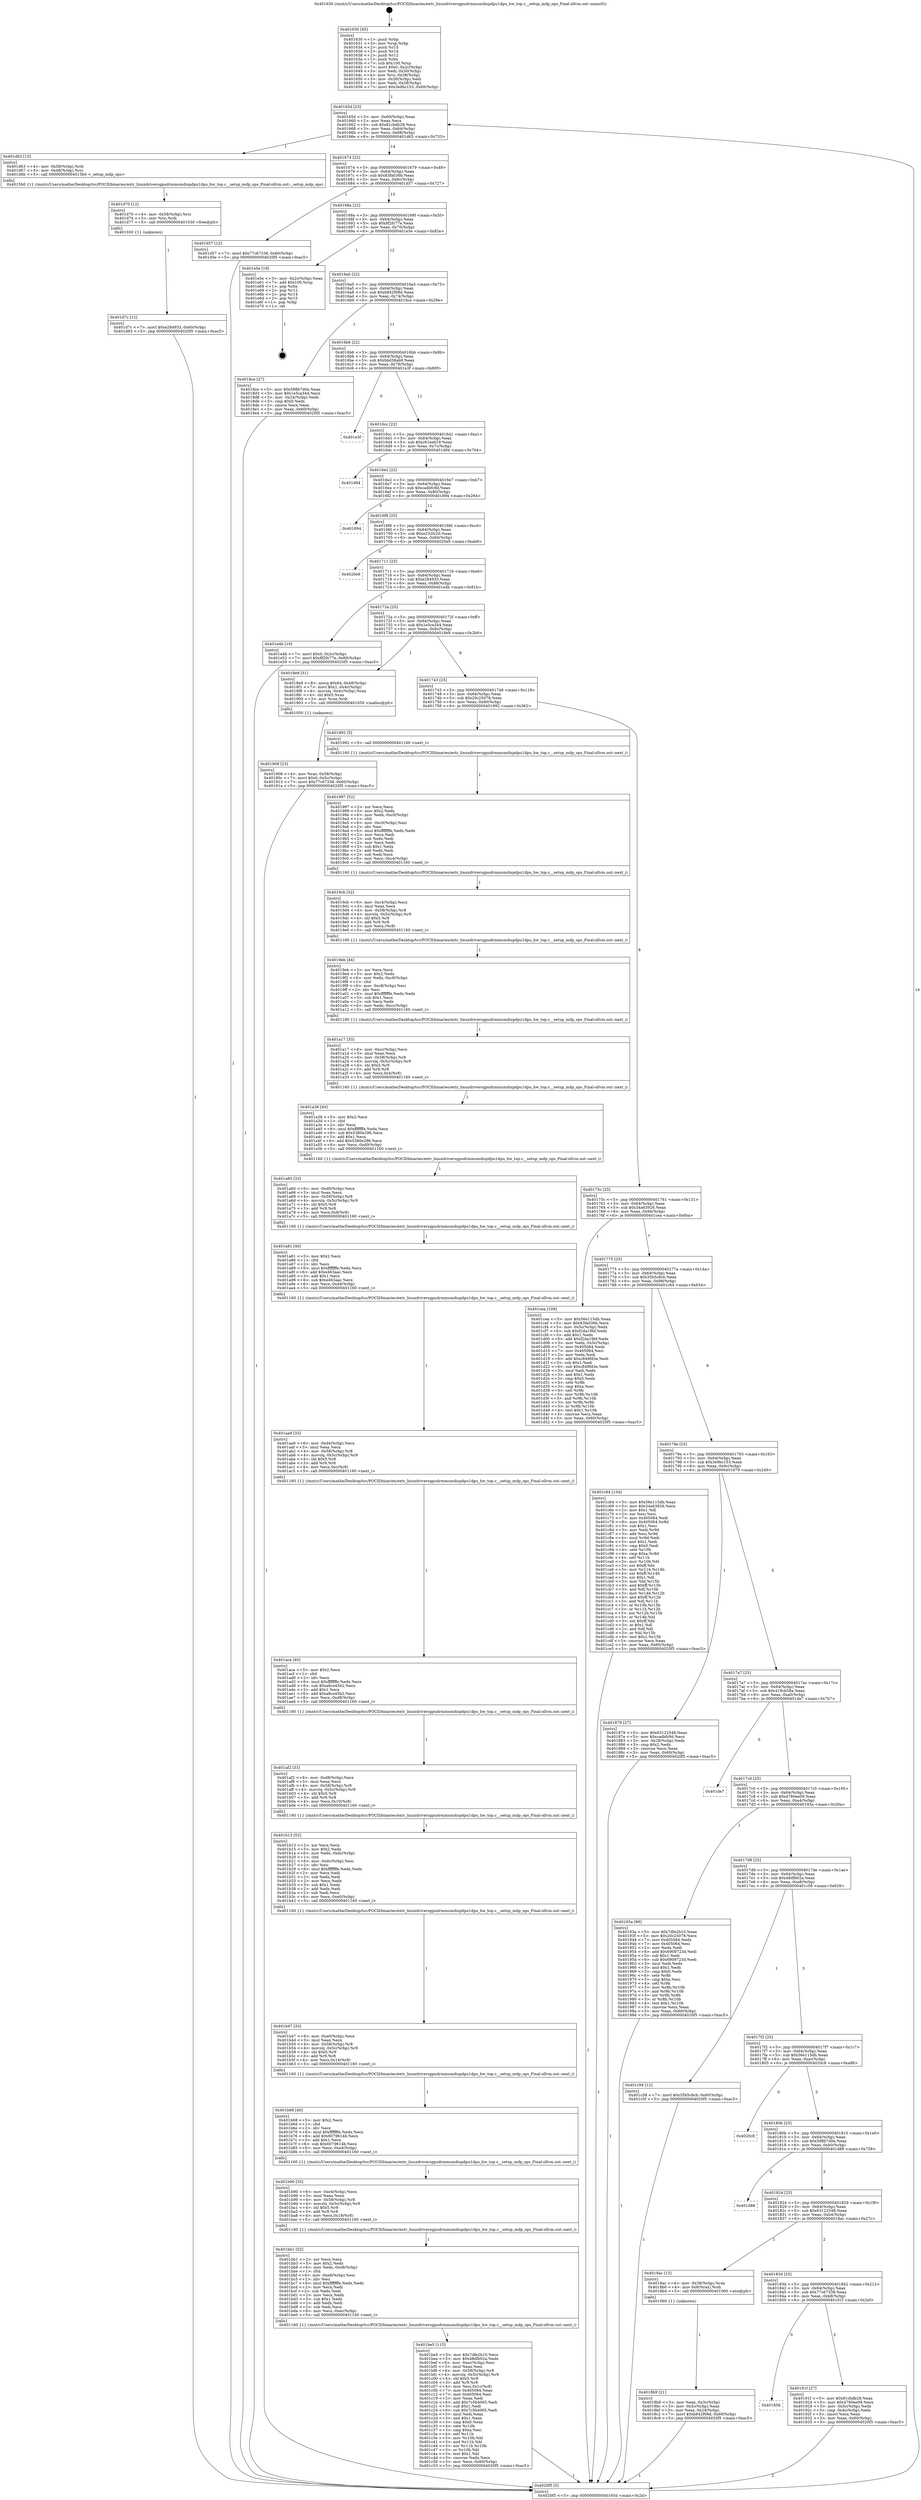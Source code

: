 digraph "0x401630" {
  label = "0x401630 (/mnt/c/Users/mathe/Desktop/tcc/POCII/binaries/extr_linuxdriversgpudrmmsmdispdpu1dpu_hw_top.c__setup_mdp_ops_Final-ollvm.out::main(0))"
  labelloc = "t"
  node[shape=record]

  Entry [label="",width=0.3,height=0.3,shape=circle,fillcolor=black,style=filled]
  "0x40165d" [label="{
     0x40165d [23]\l
     | [instrs]\l
     &nbsp;&nbsp;0x40165d \<+3\>: mov -0x60(%rbp),%eax\l
     &nbsp;&nbsp;0x401660 \<+2\>: mov %eax,%ecx\l
     &nbsp;&nbsp;0x401662 \<+6\>: sub $0x81cbdb28,%ecx\l
     &nbsp;&nbsp;0x401668 \<+3\>: mov %eax,-0x64(%rbp)\l
     &nbsp;&nbsp;0x40166b \<+3\>: mov %ecx,-0x68(%rbp)\l
     &nbsp;&nbsp;0x40166e \<+6\>: je 0000000000401d63 \<main+0x733\>\l
  }"]
  "0x401d63" [label="{
     0x401d63 [13]\l
     | [instrs]\l
     &nbsp;&nbsp;0x401d63 \<+4\>: mov -0x58(%rbp),%rdi\l
     &nbsp;&nbsp;0x401d67 \<+4\>: mov -0x48(%rbp),%rsi\l
     &nbsp;&nbsp;0x401d6b \<+5\>: call 00000000004015b0 \<_setup_mdp_ops\>\l
     | [calls]\l
     &nbsp;&nbsp;0x4015b0 \{1\} (/mnt/c/Users/mathe/Desktop/tcc/POCII/binaries/extr_linuxdriversgpudrmmsmdispdpu1dpu_hw_top.c__setup_mdp_ops_Final-ollvm.out::_setup_mdp_ops)\l
  }"]
  "0x401674" [label="{
     0x401674 [22]\l
     | [instrs]\l
     &nbsp;&nbsp;0x401674 \<+5\>: jmp 0000000000401679 \<main+0x49\>\l
     &nbsp;&nbsp;0x401679 \<+3\>: mov -0x64(%rbp),%eax\l
     &nbsp;&nbsp;0x40167c \<+5\>: sub $0x83fa036b,%eax\l
     &nbsp;&nbsp;0x401681 \<+3\>: mov %eax,-0x6c(%rbp)\l
     &nbsp;&nbsp;0x401684 \<+6\>: je 0000000000401d57 \<main+0x727\>\l
  }"]
  Exit [label="",width=0.3,height=0.3,shape=circle,fillcolor=black,style=filled,peripheries=2]
  "0x401d57" [label="{
     0x401d57 [12]\l
     | [instrs]\l
     &nbsp;&nbsp;0x401d57 \<+7\>: movl $0x77c67338,-0x60(%rbp)\l
     &nbsp;&nbsp;0x401d5e \<+5\>: jmp 00000000004020f5 \<main+0xac5\>\l
  }"]
  "0x40168a" [label="{
     0x40168a [22]\l
     | [instrs]\l
     &nbsp;&nbsp;0x40168a \<+5\>: jmp 000000000040168f \<main+0x5f\>\l
     &nbsp;&nbsp;0x40168f \<+3\>: mov -0x64(%rbp),%eax\l
     &nbsp;&nbsp;0x401692 \<+5\>: sub $0x8f2fc77e,%eax\l
     &nbsp;&nbsp;0x401697 \<+3\>: mov %eax,-0x70(%rbp)\l
     &nbsp;&nbsp;0x40169a \<+6\>: je 0000000000401e5e \<main+0x82e\>\l
  }"]
  "0x401d7c" [label="{
     0x401d7c [12]\l
     | [instrs]\l
     &nbsp;&nbsp;0x401d7c \<+7\>: movl $0xe284933,-0x60(%rbp)\l
     &nbsp;&nbsp;0x401d83 \<+5\>: jmp 00000000004020f5 \<main+0xac5\>\l
  }"]
  "0x401e5e" [label="{
     0x401e5e [19]\l
     | [instrs]\l
     &nbsp;&nbsp;0x401e5e \<+3\>: mov -0x2c(%rbp),%eax\l
     &nbsp;&nbsp;0x401e61 \<+7\>: add $0x100,%rsp\l
     &nbsp;&nbsp;0x401e68 \<+1\>: pop %rbx\l
     &nbsp;&nbsp;0x401e69 \<+2\>: pop %r12\l
     &nbsp;&nbsp;0x401e6b \<+2\>: pop %r14\l
     &nbsp;&nbsp;0x401e6d \<+2\>: pop %r15\l
     &nbsp;&nbsp;0x401e6f \<+1\>: pop %rbp\l
     &nbsp;&nbsp;0x401e70 \<+1\>: ret\l
  }"]
  "0x4016a0" [label="{
     0x4016a0 [22]\l
     | [instrs]\l
     &nbsp;&nbsp;0x4016a0 \<+5\>: jmp 00000000004016a5 \<main+0x75\>\l
     &nbsp;&nbsp;0x4016a5 \<+3\>: mov -0x64(%rbp),%eax\l
     &nbsp;&nbsp;0x4016a8 \<+5\>: sub $0xb842f08d,%eax\l
     &nbsp;&nbsp;0x4016ad \<+3\>: mov %eax,-0x74(%rbp)\l
     &nbsp;&nbsp;0x4016b0 \<+6\>: je 00000000004018ce \<main+0x29e\>\l
  }"]
  "0x401d70" [label="{
     0x401d70 [12]\l
     | [instrs]\l
     &nbsp;&nbsp;0x401d70 \<+4\>: mov -0x58(%rbp),%rsi\l
     &nbsp;&nbsp;0x401d74 \<+3\>: mov %rsi,%rdi\l
     &nbsp;&nbsp;0x401d77 \<+5\>: call 0000000000401030 \<free@plt\>\l
     | [calls]\l
     &nbsp;&nbsp;0x401030 \{1\} (unknown)\l
  }"]
  "0x4018ce" [label="{
     0x4018ce [27]\l
     | [instrs]\l
     &nbsp;&nbsp;0x4018ce \<+5\>: mov $0x588b7d0e,%eax\l
     &nbsp;&nbsp;0x4018d3 \<+5\>: mov $0x1e5ca344,%ecx\l
     &nbsp;&nbsp;0x4018d8 \<+3\>: mov -0x24(%rbp),%edx\l
     &nbsp;&nbsp;0x4018db \<+3\>: cmp $0x0,%edx\l
     &nbsp;&nbsp;0x4018de \<+3\>: cmove %ecx,%eax\l
     &nbsp;&nbsp;0x4018e1 \<+3\>: mov %eax,-0x60(%rbp)\l
     &nbsp;&nbsp;0x4018e4 \<+5\>: jmp 00000000004020f5 \<main+0xac5\>\l
  }"]
  "0x4016b6" [label="{
     0x4016b6 [22]\l
     | [instrs]\l
     &nbsp;&nbsp;0x4016b6 \<+5\>: jmp 00000000004016bb \<main+0x8b\>\l
     &nbsp;&nbsp;0x4016bb \<+3\>: mov -0x64(%rbp),%eax\l
     &nbsp;&nbsp;0x4016be \<+5\>: sub $0xbbd38ab9,%eax\l
     &nbsp;&nbsp;0x4016c3 \<+3\>: mov %eax,-0x78(%rbp)\l
     &nbsp;&nbsp;0x4016c6 \<+6\>: je 0000000000401e3f \<main+0x80f\>\l
  }"]
  "0x401be5" [label="{
     0x401be5 [115]\l
     | [instrs]\l
     &nbsp;&nbsp;0x401be5 \<+5\>: mov $0x7dfe2b10,%ecx\l
     &nbsp;&nbsp;0x401bea \<+5\>: mov $0x48dfb02a,%edx\l
     &nbsp;&nbsp;0x401bef \<+6\>: mov -0xec(%rbp),%esi\l
     &nbsp;&nbsp;0x401bf5 \<+3\>: imul %eax,%esi\l
     &nbsp;&nbsp;0x401bf8 \<+4\>: mov -0x58(%rbp),%r8\l
     &nbsp;&nbsp;0x401bfc \<+4\>: movslq -0x5c(%rbp),%r9\l
     &nbsp;&nbsp;0x401c00 \<+4\>: shl $0x5,%r9\l
     &nbsp;&nbsp;0x401c04 \<+3\>: add %r9,%r8\l
     &nbsp;&nbsp;0x401c07 \<+4\>: mov %esi,0x1c(%r8)\l
     &nbsp;&nbsp;0x401c0b \<+7\>: mov 0x405084,%eax\l
     &nbsp;&nbsp;0x401c12 \<+7\>: mov 0x405064,%esi\l
     &nbsp;&nbsp;0x401c19 \<+2\>: mov %eax,%edi\l
     &nbsp;&nbsp;0x401c1b \<+6\>: add $0x7c5b4065,%edi\l
     &nbsp;&nbsp;0x401c21 \<+3\>: sub $0x1,%edi\l
     &nbsp;&nbsp;0x401c24 \<+6\>: sub $0x7c5b4065,%edi\l
     &nbsp;&nbsp;0x401c2a \<+3\>: imul %edi,%eax\l
     &nbsp;&nbsp;0x401c2d \<+3\>: and $0x1,%eax\l
     &nbsp;&nbsp;0x401c30 \<+3\>: cmp $0x0,%eax\l
     &nbsp;&nbsp;0x401c33 \<+4\>: sete %r10b\l
     &nbsp;&nbsp;0x401c37 \<+3\>: cmp $0xa,%esi\l
     &nbsp;&nbsp;0x401c3a \<+4\>: setl %r11b\l
     &nbsp;&nbsp;0x401c3e \<+3\>: mov %r10b,%bl\l
     &nbsp;&nbsp;0x401c41 \<+3\>: and %r11b,%bl\l
     &nbsp;&nbsp;0x401c44 \<+3\>: xor %r11b,%r10b\l
     &nbsp;&nbsp;0x401c47 \<+3\>: or %r10b,%bl\l
     &nbsp;&nbsp;0x401c4a \<+3\>: test $0x1,%bl\l
     &nbsp;&nbsp;0x401c4d \<+3\>: cmovne %edx,%ecx\l
     &nbsp;&nbsp;0x401c50 \<+3\>: mov %ecx,-0x60(%rbp)\l
     &nbsp;&nbsp;0x401c53 \<+5\>: jmp 00000000004020f5 \<main+0xac5\>\l
  }"]
  "0x401e3f" [label="{
     0x401e3f\l
  }", style=dashed]
  "0x4016cc" [label="{
     0x4016cc [22]\l
     | [instrs]\l
     &nbsp;&nbsp;0x4016cc \<+5\>: jmp 00000000004016d1 \<main+0xa1\>\l
     &nbsp;&nbsp;0x4016d1 \<+3\>: mov -0x64(%rbp),%eax\l
     &nbsp;&nbsp;0x4016d4 \<+5\>: sub $0xc61eeb19,%eax\l
     &nbsp;&nbsp;0x4016d9 \<+3\>: mov %eax,-0x7c(%rbp)\l
     &nbsp;&nbsp;0x4016dc \<+6\>: je 0000000000401d94 \<main+0x764\>\l
  }"]
  "0x401bb1" [label="{
     0x401bb1 [52]\l
     | [instrs]\l
     &nbsp;&nbsp;0x401bb1 \<+2\>: xor %ecx,%ecx\l
     &nbsp;&nbsp;0x401bb3 \<+5\>: mov $0x2,%edx\l
     &nbsp;&nbsp;0x401bb8 \<+6\>: mov %edx,-0xe8(%rbp)\l
     &nbsp;&nbsp;0x401bbe \<+1\>: cltd\l
     &nbsp;&nbsp;0x401bbf \<+6\>: mov -0xe8(%rbp),%esi\l
     &nbsp;&nbsp;0x401bc5 \<+2\>: idiv %esi\l
     &nbsp;&nbsp;0x401bc7 \<+6\>: imul $0xfffffffe,%edx,%edx\l
     &nbsp;&nbsp;0x401bcd \<+2\>: mov %ecx,%edi\l
     &nbsp;&nbsp;0x401bcf \<+2\>: sub %edx,%edi\l
     &nbsp;&nbsp;0x401bd1 \<+2\>: mov %ecx,%edx\l
     &nbsp;&nbsp;0x401bd3 \<+3\>: sub $0x1,%edx\l
     &nbsp;&nbsp;0x401bd6 \<+2\>: add %edx,%edi\l
     &nbsp;&nbsp;0x401bd8 \<+2\>: sub %edi,%ecx\l
     &nbsp;&nbsp;0x401bda \<+6\>: mov %ecx,-0xec(%rbp)\l
     &nbsp;&nbsp;0x401be0 \<+5\>: call 0000000000401160 \<next_i\>\l
     | [calls]\l
     &nbsp;&nbsp;0x401160 \{1\} (/mnt/c/Users/mathe/Desktop/tcc/POCII/binaries/extr_linuxdriversgpudrmmsmdispdpu1dpu_hw_top.c__setup_mdp_ops_Final-ollvm.out::next_i)\l
  }"]
  "0x401d94" [label="{
     0x401d94\l
  }", style=dashed]
  "0x4016e2" [label="{
     0x4016e2 [22]\l
     | [instrs]\l
     &nbsp;&nbsp;0x4016e2 \<+5\>: jmp 00000000004016e7 \<main+0xb7\>\l
     &nbsp;&nbsp;0x4016e7 \<+3\>: mov -0x64(%rbp),%eax\l
     &nbsp;&nbsp;0x4016ea \<+5\>: sub $0xcadbfc9d,%eax\l
     &nbsp;&nbsp;0x4016ef \<+3\>: mov %eax,-0x80(%rbp)\l
     &nbsp;&nbsp;0x4016f2 \<+6\>: je 0000000000401894 \<main+0x264\>\l
  }"]
  "0x401b90" [label="{
     0x401b90 [33]\l
     | [instrs]\l
     &nbsp;&nbsp;0x401b90 \<+6\>: mov -0xe4(%rbp),%ecx\l
     &nbsp;&nbsp;0x401b96 \<+3\>: imul %eax,%ecx\l
     &nbsp;&nbsp;0x401b99 \<+4\>: mov -0x58(%rbp),%r8\l
     &nbsp;&nbsp;0x401b9d \<+4\>: movslq -0x5c(%rbp),%r9\l
     &nbsp;&nbsp;0x401ba1 \<+4\>: shl $0x5,%r9\l
     &nbsp;&nbsp;0x401ba5 \<+3\>: add %r9,%r8\l
     &nbsp;&nbsp;0x401ba8 \<+4\>: mov %ecx,0x18(%r8)\l
     &nbsp;&nbsp;0x401bac \<+5\>: call 0000000000401160 \<next_i\>\l
     | [calls]\l
     &nbsp;&nbsp;0x401160 \{1\} (/mnt/c/Users/mathe/Desktop/tcc/POCII/binaries/extr_linuxdriversgpudrmmsmdispdpu1dpu_hw_top.c__setup_mdp_ops_Final-ollvm.out::next_i)\l
  }"]
  "0x401894" [label="{
     0x401894\l
  }", style=dashed]
  "0x4016f8" [label="{
     0x4016f8 [25]\l
     | [instrs]\l
     &nbsp;&nbsp;0x4016f8 \<+5\>: jmp 00000000004016fd \<main+0xcd\>\l
     &nbsp;&nbsp;0x4016fd \<+3\>: mov -0x64(%rbp),%eax\l
     &nbsp;&nbsp;0x401700 \<+5\>: sub $0xe232fc20,%eax\l
     &nbsp;&nbsp;0x401705 \<+6\>: mov %eax,-0x84(%rbp)\l
     &nbsp;&nbsp;0x40170b \<+6\>: je 00000000004020e9 \<main+0xab9\>\l
  }"]
  "0x401b68" [label="{
     0x401b68 [40]\l
     | [instrs]\l
     &nbsp;&nbsp;0x401b68 \<+5\>: mov $0x2,%ecx\l
     &nbsp;&nbsp;0x401b6d \<+1\>: cltd\l
     &nbsp;&nbsp;0x401b6e \<+2\>: idiv %ecx\l
     &nbsp;&nbsp;0x401b70 \<+6\>: imul $0xfffffffe,%edx,%ecx\l
     &nbsp;&nbsp;0x401b76 \<+6\>: add $0x6079614b,%ecx\l
     &nbsp;&nbsp;0x401b7c \<+3\>: add $0x1,%ecx\l
     &nbsp;&nbsp;0x401b7f \<+6\>: sub $0x6079614b,%ecx\l
     &nbsp;&nbsp;0x401b85 \<+6\>: mov %ecx,-0xe4(%rbp)\l
     &nbsp;&nbsp;0x401b8b \<+5\>: call 0000000000401160 \<next_i\>\l
     | [calls]\l
     &nbsp;&nbsp;0x401160 \{1\} (/mnt/c/Users/mathe/Desktop/tcc/POCII/binaries/extr_linuxdriversgpudrmmsmdispdpu1dpu_hw_top.c__setup_mdp_ops_Final-ollvm.out::next_i)\l
  }"]
  "0x4020e9" [label="{
     0x4020e9\l
  }", style=dashed]
  "0x401711" [label="{
     0x401711 [25]\l
     | [instrs]\l
     &nbsp;&nbsp;0x401711 \<+5\>: jmp 0000000000401716 \<main+0xe6\>\l
     &nbsp;&nbsp;0x401716 \<+3\>: mov -0x64(%rbp),%eax\l
     &nbsp;&nbsp;0x401719 \<+5\>: sub $0xe284933,%eax\l
     &nbsp;&nbsp;0x40171e \<+6\>: mov %eax,-0x88(%rbp)\l
     &nbsp;&nbsp;0x401724 \<+6\>: je 0000000000401e4b \<main+0x81b\>\l
  }"]
  "0x401b47" [label="{
     0x401b47 [33]\l
     | [instrs]\l
     &nbsp;&nbsp;0x401b47 \<+6\>: mov -0xe0(%rbp),%ecx\l
     &nbsp;&nbsp;0x401b4d \<+3\>: imul %eax,%ecx\l
     &nbsp;&nbsp;0x401b50 \<+4\>: mov -0x58(%rbp),%r8\l
     &nbsp;&nbsp;0x401b54 \<+4\>: movslq -0x5c(%rbp),%r9\l
     &nbsp;&nbsp;0x401b58 \<+4\>: shl $0x5,%r9\l
     &nbsp;&nbsp;0x401b5c \<+3\>: add %r9,%r8\l
     &nbsp;&nbsp;0x401b5f \<+4\>: mov %ecx,0x14(%r8)\l
     &nbsp;&nbsp;0x401b63 \<+5\>: call 0000000000401160 \<next_i\>\l
     | [calls]\l
     &nbsp;&nbsp;0x401160 \{1\} (/mnt/c/Users/mathe/Desktop/tcc/POCII/binaries/extr_linuxdriversgpudrmmsmdispdpu1dpu_hw_top.c__setup_mdp_ops_Final-ollvm.out::next_i)\l
  }"]
  "0x401e4b" [label="{
     0x401e4b [19]\l
     | [instrs]\l
     &nbsp;&nbsp;0x401e4b \<+7\>: movl $0x0,-0x2c(%rbp)\l
     &nbsp;&nbsp;0x401e52 \<+7\>: movl $0x8f2fc77e,-0x60(%rbp)\l
     &nbsp;&nbsp;0x401e59 \<+5\>: jmp 00000000004020f5 \<main+0xac5\>\l
  }"]
  "0x40172a" [label="{
     0x40172a [25]\l
     | [instrs]\l
     &nbsp;&nbsp;0x40172a \<+5\>: jmp 000000000040172f \<main+0xff\>\l
     &nbsp;&nbsp;0x40172f \<+3\>: mov -0x64(%rbp),%eax\l
     &nbsp;&nbsp;0x401732 \<+5\>: sub $0x1e5ca344,%eax\l
     &nbsp;&nbsp;0x401737 \<+6\>: mov %eax,-0x8c(%rbp)\l
     &nbsp;&nbsp;0x40173d \<+6\>: je 00000000004018e9 \<main+0x2b9\>\l
  }"]
  "0x401b13" [label="{
     0x401b13 [52]\l
     | [instrs]\l
     &nbsp;&nbsp;0x401b13 \<+2\>: xor %ecx,%ecx\l
     &nbsp;&nbsp;0x401b15 \<+5\>: mov $0x2,%edx\l
     &nbsp;&nbsp;0x401b1a \<+6\>: mov %edx,-0xdc(%rbp)\l
     &nbsp;&nbsp;0x401b20 \<+1\>: cltd\l
     &nbsp;&nbsp;0x401b21 \<+6\>: mov -0xdc(%rbp),%esi\l
     &nbsp;&nbsp;0x401b27 \<+2\>: idiv %esi\l
     &nbsp;&nbsp;0x401b29 \<+6\>: imul $0xfffffffe,%edx,%edx\l
     &nbsp;&nbsp;0x401b2f \<+2\>: mov %ecx,%edi\l
     &nbsp;&nbsp;0x401b31 \<+2\>: sub %edx,%edi\l
     &nbsp;&nbsp;0x401b33 \<+2\>: mov %ecx,%edx\l
     &nbsp;&nbsp;0x401b35 \<+3\>: sub $0x1,%edx\l
     &nbsp;&nbsp;0x401b38 \<+2\>: add %edx,%edi\l
     &nbsp;&nbsp;0x401b3a \<+2\>: sub %edi,%ecx\l
     &nbsp;&nbsp;0x401b3c \<+6\>: mov %ecx,-0xe0(%rbp)\l
     &nbsp;&nbsp;0x401b42 \<+5\>: call 0000000000401160 \<next_i\>\l
     | [calls]\l
     &nbsp;&nbsp;0x401160 \{1\} (/mnt/c/Users/mathe/Desktop/tcc/POCII/binaries/extr_linuxdriversgpudrmmsmdispdpu1dpu_hw_top.c__setup_mdp_ops_Final-ollvm.out::next_i)\l
  }"]
  "0x4018e9" [label="{
     0x4018e9 [31]\l
     | [instrs]\l
     &nbsp;&nbsp;0x4018e9 \<+8\>: movq $0x64,-0x48(%rbp)\l
     &nbsp;&nbsp;0x4018f1 \<+7\>: movl $0x1,-0x4c(%rbp)\l
     &nbsp;&nbsp;0x4018f8 \<+4\>: movslq -0x4c(%rbp),%rax\l
     &nbsp;&nbsp;0x4018fc \<+4\>: shl $0x5,%rax\l
     &nbsp;&nbsp;0x401900 \<+3\>: mov %rax,%rdi\l
     &nbsp;&nbsp;0x401903 \<+5\>: call 0000000000401050 \<malloc@plt\>\l
     | [calls]\l
     &nbsp;&nbsp;0x401050 \{1\} (unknown)\l
  }"]
  "0x401743" [label="{
     0x401743 [25]\l
     | [instrs]\l
     &nbsp;&nbsp;0x401743 \<+5\>: jmp 0000000000401748 \<main+0x118\>\l
     &nbsp;&nbsp;0x401748 \<+3\>: mov -0x64(%rbp),%eax\l
     &nbsp;&nbsp;0x40174b \<+5\>: sub $0x20c25078,%eax\l
     &nbsp;&nbsp;0x401750 \<+6\>: mov %eax,-0x90(%rbp)\l
     &nbsp;&nbsp;0x401756 \<+6\>: je 0000000000401992 \<main+0x362\>\l
  }"]
  "0x401af2" [label="{
     0x401af2 [33]\l
     | [instrs]\l
     &nbsp;&nbsp;0x401af2 \<+6\>: mov -0xd8(%rbp),%ecx\l
     &nbsp;&nbsp;0x401af8 \<+3\>: imul %eax,%ecx\l
     &nbsp;&nbsp;0x401afb \<+4\>: mov -0x58(%rbp),%r8\l
     &nbsp;&nbsp;0x401aff \<+4\>: movslq -0x5c(%rbp),%r9\l
     &nbsp;&nbsp;0x401b03 \<+4\>: shl $0x5,%r9\l
     &nbsp;&nbsp;0x401b07 \<+3\>: add %r9,%r8\l
     &nbsp;&nbsp;0x401b0a \<+4\>: mov %ecx,0x10(%r8)\l
     &nbsp;&nbsp;0x401b0e \<+5\>: call 0000000000401160 \<next_i\>\l
     | [calls]\l
     &nbsp;&nbsp;0x401160 \{1\} (/mnt/c/Users/mathe/Desktop/tcc/POCII/binaries/extr_linuxdriversgpudrmmsmdispdpu1dpu_hw_top.c__setup_mdp_ops_Final-ollvm.out::next_i)\l
  }"]
  "0x401992" [label="{
     0x401992 [5]\l
     | [instrs]\l
     &nbsp;&nbsp;0x401992 \<+5\>: call 0000000000401160 \<next_i\>\l
     | [calls]\l
     &nbsp;&nbsp;0x401160 \{1\} (/mnt/c/Users/mathe/Desktop/tcc/POCII/binaries/extr_linuxdriversgpudrmmsmdispdpu1dpu_hw_top.c__setup_mdp_ops_Final-ollvm.out::next_i)\l
  }"]
  "0x40175c" [label="{
     0x40175c [25]\l
     | [instrs]\l
     &nbsp;&nbsp;0x40175c \<+5\>: jmp 0000000000401761 \<main+0x131\>\l
     &nbsp;&nbsp;0x401761 \<+3\>: mov -0x64(%rbp),%eax\l
     &nbsp;&nbsp;0x401764 \<+5\>: sub $0x34a63926,%eax\l
     &nbsp;&nbsp;0x401769 \<+6\>: mov %eax,-0x94(%rbp)\l
     &nbsp;&nbsp;0x40176f \<+6\>: je 0000000000401cea \<main+0x6ba\>\l
  }"]
  "0x401aca" [label="{
     0x401aca [40]\l
     | [instrs]\l
     &nbsp;&nbsp;0x401aca \<+5\>: mov $0x2,%ecx\l
     &nbsp;&nbsp;0x401acf \<+1\>: cltd\l
     &nbsp;&nbsp;0x401ad0 \<+2\>: idiv %ecx\l
     &nbsp;&nbsp;0x401ad2 \<+6\>: imul $0xfffffffe,%edx,%ecx\l
     &nbsp;&nbsp;0x401ad8 \<+6\>: sub $0xa8ce45b2,%ecx\l
     &nbsp;&nbsp;0x401ade \<+3\>: add $0x1,%ecx\l
     &nbsp;&nbsp;0x401ae1 \<+6\>: add $0xa8ce45b2,%ecx\l
     &nbsp;&nbsp;0x401ae7 \<+6\>: mov %ecx,-0xd8(%rbp)\l
     &nbsp;&nbsp;0x401aed \<+5\>: call 0000000000401160 \<next_i\>\l
     | [calls]\l
     &nbsp;&nbsp;0x401160 \{1\} (/mnt/c/Users/mathe/Desktop/tcc/POCII/binaries/extr_linuxdriversgpudrmmsmdispdpu1dpu_hw_top.c__setup_mdp_ops_Final-ollvm.out::next_i)\l
  }"]
  "0x401cea" [label="{
     0x401cea [109]\l
     | [instrs]\l
     &nbsp;&nbsp;0x401cea \<+5\>: mov $0x56e115db,%eax\l
     &nbsp;&nbsp;0x401cef \<+5\>: mov $0x83fa036b,%ecx\l
     &nbsp;&nbsp;0x401cf4 \<+3\>: mov -0x5c(%rbp),%edx\l
     &nbsp;&nbsp;0x401cf7 \<+6\>: sub $0xf2da19bf,%edx\l
     &nbsp;&nbsp;0x401cfd \<+3\>: add $0x1,%edx\l
     &nbsp;&nbsp;0x401d00 \<+6\>: add $0xf2da19bf,%edx\l
     &nbsp;&nbsp;0x401d06 \<+3\>: mov %edx,-0x5c(%rbp)\l
     &nbsp;&nbsp;0x401d09 \<+7\>: mov 0x405084,%edx\l
     &nbsp;&nbsp;0x401d10 \<+7\>: mov 0x405064,%esi\l
     &nbsp;&nbsp;0x401d17 \<+2\>: mov %edx,%edi\l
     &nbsp;&nbsp;0x401d19 \<+6\>: add $0xc849fd3e,%edi\l
     &nbsp;&nbsp;0x401d1f \<+3\>: sub $0x1,%edi\l
     &nbsp;&nbsp;0x401d22 \<+6\>: sub $0xc849fd3e,%edi\l
     &nbsp;&nbsp;0x401d28 \<+3\>: imul %edi,%edx\l
     &nbsp;&nbsp;0x401d2b \<+3\>: and $0x1,%edx\l
     &nbsp;&nbsp;0x401d2e \<+3\>: cmp $0x0,%edx\l
     &nbsp;&nbsp;0x401d31 \<+4\>: sete %r8b\l
     &nbsp;&nbsp;0x401d35 \<+3\>: cmp $0xa,%esi\l
     &nbsp;&nbsp;0x401d38 \<+4\>: setl %r9b\l
     &nbsp;&nbsp;0x401d3c \<+3\>: mov %r8b,%r10b\l
     &nbsp;&nbsp;0x401d3f \<+3\>: and %r9b,%r10b\l
     &nbsp;&nbsp;0x401d42 \<+3\>: xor %r9b,%r8b\l
     &nbsp;&nbsp;0x401d45 \<+3\>: or %r8b,%r10b\l
     &nbsp;&nbsp;0x401d48 \<+4\>: test $0x1,%r10b\l
     &nbsp;&nbsp;0x401d4c \<+3\>: cmovne %ecx,%eax\l
     &nbsp;&nbsp;0x401d4f \<+3\>: mov %eax,-0x60(%rbp)\l
     &nbsp;&nbsp;0x401d52 \<+5\>: jmp 00000000004020f5 \<main+0xac5\>\l
  }"]
  "0x401775" [label="{
     0x401775 [25]\l
     | [instrs]\l
     &nbsp;&nbsp;0x401775 \<+5\>: jmp 000000000040177a \<main+0x14a\>\l
     &nbsp;&nbsp;0x40177a \<+3\>: mov -0x64(%rbp),%eax\l
     &nbsp;&nbsp;0x40177d \<+5\>: sub $0x35b5c8cb,%eax\l
     &nbsp;&nbsp;0x401782 \<+6\>: mov %eax,-0x98(%rbp)\l
     &nbsp;&nbsp;0x401788 \<+6\>: je 0000000000401c64 \<main+0x634\>\l
  }"]
  "0x401aa9" [label="{
     0x401aa9 [33]\l
     | [instrs]\l
     &nbsp;&nbsp;0x401aa9 \<+6\>: mov -0xd4(%rbp),%ecx\l
     &nbsp;&nbsp;0x401aaf \<+3\>: imul %eax,%ecx\l
     &nbsp;&nbsp;0x401ab2 \<+4\>: mov -0x58(%rbp),%r8\l
     &nbsp;&nbsp;0x401ab6 \<+4\>: movslq -0x5c(%rbp),%r9\l
     &nbsp;&nbsp;0x401aba \<+4\>: shl $0x5,%r9\l
     &nbsp;&nbsp;0x401abe \<+3\>: add %r9,%r8\l
     &nbsp;&nbsp;0x401ac1 \<+4\>: mov %ecx,0xc(%r8)\l
     &nbsp;&nbsp;0x401ac5 \<+5\>: call 0000000000401160 \<next_i\>\l
     | [calls]\l
     &nbsp;&nbsp;0x401160 \{1\} (/mnt/c/Users/mathe/Desktop/tcc/POCII/binaries/extr_linuxdriversgpudrmmsmdispdpu1dpu_hw_top.c__setup_mdp_ops_Final-ollvm.out::next_i)\l
  }"]
  "0x401c64" [label="{
     0x401c64 [134]\l
     | [instrs]\l
     &nbsp;&nbsp;0x401c64 \<+5\>: mov $0x56e115db,%eax\l
     &nbsp;&nbsp;0x401c69 \<+5\>: mov $0x34a63926,%ecx\l
     &nbsp;&nbsp;0x401c6e \<+2\>: mov $0x1,%dl\l
     &nbsp;&nbsp;0x401c70 \<+2\>: xor %esi,%esi\l
     &nbsp;&nbsp;0x401c72 \<+7\>: mov 0x405084,%edi\l
     &nbsp;&nbsp;0x401c79 \<+8\>: mov 0x405064,%r8d\l
     &nbsp;&nbsp;0x401c81 \<+3\>: sub $0x1,%esi\l
     &nbsp;&nbsp;0x401c84 \<+3\>: mov %edi,%r9d\l
     &nbsp;&nbsp;0x401c87 \<+3\>: add %esi,%r9d\l
     &nbsp;&nbsp;0x401c8a \<+4\>: imul %r9d,%edi\l
     &nbsp;&nbsp;0x401c8e \<+3\>: and $0x1,%edi\l
     &nbsp;&nbsp;0x401c91 \<+3\>: cmp $0x0,%edi\l
     &nbsp;&nbsp;0x401c94 \<+4\>: sete %r10b\l
     &nbsp;&nbsp;0x401c98 \<+4\>: cmp $0xa,%r8d\l
     &nbsp;&nbsp;0x401c9c \<+4\>: setl %r11b\l
     &nbsp;&nbsp;0x401ca0 \<+3\>: mov %r10b,%bl\l
     &nbsp;&nbsp;0x401ca3 \<+3\>: xor $0xff,%bl\l
     &nbsp;&nbsp;0x401ca6 \<+3\>: mov %r11b,%r14b\l
     &nbsp;&nbsp;0x401ca9 \<+4\>: xor $0xff,%r14b\l
     &nbsp;&nbsp;0x401cad \<+3\>: xor $0x1,%dl\l
     &nbsp;&nbsp;0x401cb0 \<+3\>: mov %bl,%r15b\l
     &nbsp;&nbsp;0x401cb3 \<+4\>: and $0xff,%r15b\l
     &nbsp;&nbsp;0x401cb7 \<+3\>: and %dl,%r10b\l
     &nbsp;&nbsp;0x401cba \<+3\>: mov %r14b,%r12b\l
     &nbsp;&nbsp;0x401cbd \<+4\>: and $0xff,%r12b\l
     &nbsp;&nbsp;0x401cc1 \<+3\>: and %dl,%r11b\l
     &nbsp;&nbsp;0x401cc4 \<+3\>: or %r10b,%r15b\l
     &nbsp;&nbsp;0x401cc7 \<+3\>: or %r11b,%r12b\l
     &nbsp;&nbsp;0x401cca \<+3\>: xor %r12b,%r15b\l
     &nbsp;&nbsp;0x401ccd \<+3\>: or %r14b,%bl\l
     &nbsp;&nbsp;0x401cd0 \<+3\>: xor $0xff,%bl\l
     &nbsp;&nbsp;0x401cd3 \<+3\>: or $0x1,%dl\l
     &nbsp;&nbsp;0x401cd6 \<+2\>: and %dl,%bl\l
     &nbsp;&nbsp;0x401cd8 \<+3\>: or %bl,%r15b\l
     &nbsp;&nbsp;0x401cdb \<+4\>: test $0x1,%r15b\l
     &nbsp;&nbsp;0x401cdf \<+3\>: cmovne %ecx,%eax\l
     &nbsp;&nbsp;0x401ce2 \<+3\>: mov %eax,-0x60(%rbp)\l
     &nbsp;&nbsp;0x401ce5 \<+5\>: jmp 00000000004020f5 \<main+0xac5\>\l
  }"]
  "0x40178e" [label="{
     0x40178e [25]\l
     | [instrs]\l
     &nbsp;&nbsp;0x40178e \<+5\>: jmp 0000000000401793 \<main+0x163\>\l
     &nbsp;&nbsp;0x401793 \<+3\>: mov -0x64(%rbp),%eax\l
     &nbsp;&nbsp;0x401796 \<+5\>: sub $0x3e9bc153,%eax\l
     &nbsp;&nbsp;0x40179b \<+6\>: mov %eax,-0x9c(%rbp)\l
     &nbsp;&nbsp;0x4017a1 \<+6\>: je 0000000000401879 \<main+0x249\>\l
  }"]
  "0x401a81" [label="{
     0x401a81 [40]\l
     | [instrs]\l
     &nbsp;&nbsp;0x401a81 \<+5\>: mov $0x2,%ecx\l
     &nbsp;&nbsp;0x401a86 \<+1\>: cltd\l
     &nbsp;&nbsp;0x401a87 \<+2\>: idiv %ecx\l
     &nbsp;&nbsp;0x401a89 \<+6\>: imul $0xfffffffe,%edx,%ecx\l
     &nbsp;&nbsp;0x401a8f \<+6\>: add $0xe463aac,%ecx\l
     &nbsp;&nbsp;0x401a95 \<+3\>: add $0x1,%ecx\l
     &nbsp;&nbsp;0x401a98 \<+6\>: sub $0xe463aac,%ecx\l
     &nbsp;&nbsp;0x401a9e \<+6\>: mov %ecx,-0xd4(%rbp)\l
     &nbsp;&nbsp;0x401aa4 \<+5\>: call 0000000000401160 \<next_i\>\l
     | [calls]\l
     &nbsp;&nbsp;0x401160 \{1\} (/mnt/c/Users/mathe/Desktop/tcc/POCII/binaries/extr_linuxdriversgpudrmmsmdispdpu1dpu_hw_top.c__setup_mdp_ops_Final-ollvm.out::next_i)\l
  }"]
  "0x401879" [label="{
     0x401879 [27]\l
     | [instrs]\l
     &nbsp;&nbsp;0x401879 \<+5\>: mov $0x63122548,%eax\l
     &nbsp;&nbsp;0x40187e \<+5\>: mov $0xcadbfc9d,%ecx\l
     &nbsp;&nbsp;0x401883 \<+3\>: mov -0x28(%rbp),%edx\l
     &nbsp;&nbsp;0x401886 \<+3\>: cmp $0x2,%edx\l
     &nbsp;&nbsp;0x401889 \<+3\>: cmovne %ecx,%eax\l
     &nbsp;&nbsp;0x40188c \<+3\>: mov %eax,-0x60(%rbp)\l
     &nbsp;&nbsp;0x40188f \<+5\>: jmp 00000000004020f5 \<main+0xac5\>\l
  }"]
  "0x4017a7" [label="{
     0x4017a7 [25]\l
     | [instrs]\l
     &nbsp;&nbsp;0x4017a7 \<+5\>: jmp 00000000004017ac \<main+0x17c\>\l
     &nbsp;&nbsp;0x4017ac \<+3\>: mov -0x64(%rbp),%eax\l
     &nbsp;&nbsp;0x4017af \<+5\>: sub $0x419cb58a,%eax\l
     &nbsp;&nbsp;0x4017b4 \<+6\>: mov %eax,-0xa0(%rbp)\l
     &nbsp;&nbsp;0x4017ba \<+6\>: je 0000000000401de7 \<main+0x7b7\>\l
  }"]
  "0x4020f5" [label="{
     0x4020f5 [5]\l
     | [instrs]\l
     &nbsp;&nbsp;0x4020f5 \<+5\>: jmp 000000000040165d \<main+0x2d\>\l
  }"]
  "0x401630" [label="{
     0x401630 [45]\l
     | [instrs]\l
     &nbsp;&nbsp;0x401630 \<+1\>: push %rbp\l
     &nbsp;&nbsp;0x401631 \<+3\>: mov %rsp,%rbp\l
     &nbsp;&nbsp;0x401634 \<+2\>: push %r15\l
     &nbsp;&nbsp;0x401636 \<+2\>: push %r14\l
     &nbsp;&nbsp;0x401638 \<+2\>: push %r12\l
     &nbsp;&nbsp;0x40163a \<+1\>: push %rbx\l
     &nbsp;&nbsp;0x40163b \<+7\>: sub $0x100,%rsp\l
     &nbsp;&nbsp;0x401642 \<+7\>: movl $0x0,-0x2c(%rbp)\l
     &nbsp;&nbsp;0x401649 \<+3\>: mov %edi,-0x30(%rbp)\l
     &nbsp;&nbsp;0x40164c \<+4\>: mov %rsi,-0x38(%rbp)\l
     &nbsp;&nbsp;0x401650 \<+3\>: mov -0x30(%rbp),%edi\l
     &nbsp;&nbsp;0x401653 \<+3\>: mov %edi,-0x28(%rbp)\l
     &nbsp;&nbsp;0x401656 \<+7\>: movl $0x3e9bc153,-0x60(%rbp)\l
  }"]
  "0x401a60" [label="{
     0x401a60 [33]\l
     | [instrs]\l
     &nbsp;&nbsp;0x401a60 \<+6\>: mov -0xd0(%rbp),%ecx\l
     &nbsp;&nbsp;0x401a66 \<+3\>: imul %eax,%ecx\l
     &nbsp;&nbsp;0x401a69 \<+4\>: mov -0x58(%rbp),%r8\l
     &nbsp;&nbsp;0x401a6d \<+4\>: movslq -0x5c(%rbp),%r9\l
     &nbsp;&nbsp;0x401a71 \<+4\>: shl $0x5,%r9\l
     &nbsp;&nbsp;0x401a75 \<+3\>: add %r9,%r8\l
     &nbsp;&nbsp;0x401a78 \<+4\>: mov %ecx,0x8(%r8)\l
     &nbsp;&nbsp;0x401a7c \<+5\>: call 0000000000401160 \<next_i\>\l
     | [calls]\l
     &nbsp;&nbsp;0x401160 \{1\} (/mnt/c/Users/mathe/Desktop/tcc/POCII/binaries/extr_linuxdriversgpudrmmsmdispdpu1dpu_hw_top.c__setup_mdp_ops_Final-ollvm.out::next_i)\l
  }"]
  "0x401de7" [label="{
     0x401de7\l
  }", style=dashed]
  "0x4017c0" [label="{
     0x4017c0 [25]\l
     | [instrs]\l
     &nbsp;&nbsp;0x4017c0 \<+5\>: jmp 00000000004017c5 \<main+0x195\>\l
     &nbsp;&nbsp;0x4017c5 \<+3\>: mov -0x64(%rbp),%eax\l
     &nbsp;&nbsp;0x4017c8 \<+5\>: sub $0x4780ee09,%eax\l
     &nbsp;&nbsp;0x4017cd \<+6\>: mov %eax,-0xa4(%rbp)\l
     &nbsp;&nbsp;0x4017d3 \<+6\>: je 000000000040193a \<main+0x30a\>\l
  }"]
  "0x401a38" [label="{
     0x401a38 [40]\l
     | [instrs]\l
     &nbsp;&nbsp;0x401a38 \<+5\>: mov $0x2,%ecx\l
     &nbsp;&nbsp;0x401a3d \<+1\>: cltd\l
     &nbsp;&nbsp;0x401a3e \<+2\>: idiv %ecx\l
     &nbsp;&nbsp;0x401a40 \<+6\>: imul $0xfffffffe,%edx,%ecx\l
     &nbsp;&nbsp;0x401a46 \<+6\>: sub $0x5380e296,%ecx\l
     &nbsp;&nbsp;0x401a4c \<+3\>: add $0x1,%ecx\l
     &nbsp;&nbsp;0x401a4f \<+6\>: add $0x5380e296,%ecx\l
     &nbsp;&nbsp;0x401a55 \<+6\>: mov %ecx,-0xd0(%rbp)\l
     &nbsp;&nbsp;0x401a5b \<+5\>: call 0000000000401160 \<next_i\>\l
     | [calls]\l
     &nbsp;&nbsp;0x401160 \{1\} (/mnt/c/Users/mathe/Desktop/tcc/POCII/binaries/extr_linuxdriversgpudrmmsmdispdpu1dpu_hw_top.c__setup_mdp_ops_Final-ollvm.out::next_i)\l
  }"]
  "0x40193a" [label="{
     0x40193a [88]\l
     | [instrs]\l
     &nbsp;&nbsp;0x40193a \<+5\>: mov $0x7dfe2b10,%eax\l
     &nbsp;&nbsp;0x40193f \<+5\>: mov $0x20c25078,%ecx\l
     &nbsp;&nbsp;0x401944 \<+7\>: mov 0x405084,%edx\l
     &nbsp;&nbsp;0x40194b \<+7\>: mov 0x405064,%esi\l
     &nbsp;&nbsp;0x401952 \<+2\>: mov %edx,%edi\l
     &nbsp;&nbsp;0x401954 \<+6\>: add $0x6909723d,%edi\l
     &nbsp;&nbsp;0x40195a \<+3\>: sub $0x1,%edi\l
     &nbsp;&nbsp;0x40195d \<+6\>: sub $0x6909723d,%edi\l
     &nbsp;&nbsp;0x401963 \<+3\>: imul %edi,%edx\l
     &nbsp;&nbsp;0x401966 \<+3\>: and $0x1,%edx\l
     &nbsp;&nbsp;0x401969 \<+3\>: cmp $0x0,%edx\l
     &nbsp;&nbsp;0x40196c \<+4\>: sete %r8b\l
     &nbsp;&nbsp;0x401970 \<+3\>: cmp $0xa,%esi\l
     &nbsp;&nbsp;0x401973 \<+4\>: setl %r9b\l
     &nbsp;&nbsp;0x401977 \<+3\>: mov %r8b,%r10b\l
     &nbsp;&nbsp;0x40197a \<+3\>: and %r9b,%r10b\l
     &nbsp;&nbsp;0x40197d \<+3\>: xor %r9b,%r8b\l
     &nbsp;&nbsp;0x401980 \<+3\>: or %r8b,%r10b\l
     &nbsp;&nbsp;0x401983 \<+4\>: test $0x1,%r10b\l
     &nbsp;&nbsp;0x401987 \<+3\>: cmovne %ecx,%eax\l
     &nbsp;&nbsp;0x40198a \<+3\>: mov %eax,-0x60(%rbp)\l
     &nbsp;&nbsp;0x40198d \<+5\>: jmp 00000000004020f5 \<main+0xac5\>\l
  }"]
  "0x4017d9" [label="{
     0x4017d9 [25]\l
     | [instrs]\l
     &nbsp;&nbsp;0x4017d9 \<+5\>: jmp 00000000004017de \<main+0x1ae\>\l
     &nbsp;&nbsp;0x4017de \<+3\>: mov -0x64(%rbp),%eax\l
     &nbsp;&nbsp;0x4017e1 \<+5\>: sub $0x48dfb02a,%eax\l
     &nbsp;&nbsp;0x4017e6 \<+6\>: mov %eax,-0xa8(%rbp)\l
     &nbsp;&nbsp;0x4017ec \<+6\>: je 0000000000401c58 \<main+0x628\>\l
  }"]
  "0x401a17" [label="{
     0x401a17 [33]\l
     | [instrs]\l
     &nbsp;&nbsp;0x401a17 \<+6\>: mov -0xcc(%rbp),%ecx\l
     &nbsp;&nbsp;0x401a1d \<+3\>: imul %eax,%ecx\l
     &nbsp;&nbsp;0x401a20 \<+4\>: mov -0x58(%rbp),%r8\l
     &nbsp;&nbsp;0x401a24 \<+4\>: movslq -0x5c(%rbp),%r9\l
     &nbsp;&nbsp;0x401a28 \<+4\>: shl $0x5,%r9\l
     &nbsp;&nbsp;0x401a2c \<+3\>: add %r9,%r8\l
     &nbsp;&nbsp;0x401a2f \<+4\>: mov %ecx,0x4(%r8)\l
     &nbsp;&nbsp;0x401a33 \<+5\>: call 0000000000401160 \<next_i\>\l
     | [calls]\l
     &nbsp;&nbsp;0x401160 \{1\} (/mnt/c/Users/mathe/Desktop/tcc/POCII/binaries/extr_linuxdriversgpudrmmsmdispdpu1dpu_hw_top.c__setup_mdp_ops_Final-ollvm.out::next_i)\l
  }"]
  "0x401c58" [label="{
     0x401c58 [12]\l
     | [instrs]\l
     &nbsp;&nbsp;0x401c58 \<+7\>: movl $0x35b5c8cb,-0x60(%rbp)\l
     &nbsp;&nbsp;0x401c5f \<+5\>: jmp 00000000004020f5 \<main+0xac5\>\l
  }"]
  "0x4017f2" [label="{
     0x4017f2 [25]\l
     | [instrs]\l
     &nbsp;&nbsp;0x4017f2 \<+5\>: jmp 00000000004017f7 \<main+0x1c7\>\l
     &nbsp;&nbsp;0x4017f7 \<+3\>: mov -0x64(%rbp),%eax\l
     &nbsp;&nbsp;0x4017fa \<+5\>: sub $0x56e115db,%eax\l
     &nbsp;&nbsp;0x4017ff \<+6\>: mov %eax,-0xac(%rbp)\l
     &nbsp;&nbsp;0x401805 \<+6\>: je 00000000004020c8 \<main+0xa98\>\l
  }"]
  "0x4019eb" [label="{
     0x4019eb [44]\l
     | [instrs]\l
     &nbsp;&nbsp;0x4019eb \<+2\>: xor %ecx,%ecx\l
     &nbsp;&nbsp;0x4019ed \<+5\>: mov $0x2,%edx\l
     &nbsp;&nbsp;0x4019f2 \<+6\>: mov %edx,-0xc8(%rbp)\l
     &nbsp;&nbsp;0x4019f8 \<+1\>: cltd\l
     &nbsp;&nbsp;0x4019f9 \<+6\>: mov -0xc8(%rbp),%esi\l
     &nbsp;&nbsp;0x4019ff \<+2\>: idiv %esi\l
     &nbsp;&nbsp;0x401a01 \<+6\>: imul $0xfffffffe,%edx,%edx\l
     &nbsp;&nbsp;0x401a07 \<+3\>: sub $0x1,%ecx\l
     &nbsp;&nbsp;0x401a0a \<+2\>: sub %ecx,%edx\l
     &nbsp;&nbsp;0x401a0c \<+6\>: mov %edx,-0xcc(%rbp)\l
     &nbsp;&nbsp;0x401a12 \<+5\>: call 0000000000401160 \<next_i\>\l
     | [calls]\l
     &nbsp;&nbsp;0x401160 \{1\} (/mnt/c/Users/mathe/Desktop/tcc/POCII/binaries/extr_linuxdriversgpudrmmsmdispdpu1dpu_hw_top.c__setup_mdp_ops_Final-ollvm.out::next_i)\l
  }"]
  "0x4020c8" [label="{
     0x4020c8\l
  }", style=dashed]
  "0x40180b" [label="{
     0x40180b [25]\l
     | [instrs]\l
     &nbsp;&nbsp;0x40180b \<+5\>: jmp 0000000000401810 \<main+0x1e0\>\l
     &nbsp;&nbsp;0x401810 \<+3\>: mov -0x64(%rbp),%eax\l
     &nbsp;&nbsp;0x401813 \<+5\>: sub $0x588b7d0e,%eax\l
     &nbsp;&nbsp;0x401818 \<+6\>: mov %eax,-0xb0(%rbp)\l
     &nbsp;&nbsp;0x40181e \<+6\>: je 0000000000401d88 \<main+0x758\>\l
  }"]
  "0x4019cb" [label="{
     0x4019cb [32]\l
     | [instrs]\l
     &nbsp;&nbsp;0x4019cb \<+6\>: mov -0xc4(%rbp),%ecx\l
     &nbsp;&nbsp;0x4019d1 \<+3\>: imul %eax,%ecx\l
     &nbsp;&nbsp;0x4019d4 \<+4\>: mov -0x58(%rbp),%r8\l
     &nbsp;&nbsp;0x4019d8 \<+4\>: movslq -0x5c(%rbp),%r9\l
     &nbsp;&nbsp;0x4019dc \<+4\>: shl $0x5,%r9\l
     &nbsp;&nbsp;0x4019e0 \<+3\>: add %r9,%r8\l
     &nbsp;&nbsp;0x4019e3 \<+3\>: mov %ecx,(%r8)\l
     &nbsp;&nbsp;0x4019e6 \<+5\>: call 0000000000401160 \<next_i\>\l
     | [calls]\l
     &nbsp;&nbsp;0x401160 \{1\} (/mnt/c/Users/mathe/Desktop/tcc/POCII/binaries/extr_linuxdriversgpudrmmsmdispdpu1dpu_hw_top.c__setup_mdp_ops_Final-ollvm.out::next_i)\l
  }"]
  "0x401d88" [label="{
     0x401d88\l
  }", style=dashed]
  "0x401824" [label="{
     0x401824 [25]\l
     | [instrs]\l
     &nbsp;&nbsp;0x401824 \<+5\>: jmp 0000000000401829 \<main+0x1f9\>\l
     &nbsp;&nbsp;0x401829 \<+3\>: mov -0x64(%rbp),%eax\l
     &nbsp;&nbsp;0x40182c \<+5\>: sub $0x63122548,%eax\l
     &nbsp;&nbsp;0x401831 \<+6\>: mov %eax,-0xb4(%rbp)\l
     &nbsp;&nbsp;0x401837 \<+6\>: je 00000000004018ac \<main+0x27c\>\l
  }"]
  "0x401997" [label="{
     0x401997 [52]\l
     | [instrs]\l
     &nbsp;&nbsp;0x401997 \<+2\>: xor %ecx,%ecx\l
     &nbsp;&nbsp;0x401999 \<+5\>: mov $0x2,%edx\l
     &nbsp;&nbsp;0x40199e \<+6\>: mov %edx,-0xc0(%rbp)\l
     &nbsp;&nbsp;0x4019a4 \<+1\>: cltd\l
     &nbsp;&nbsp;0x4019a5 \<+6\>: mov -0xc0(%rbp),%esi\l
     &nbsp;&nbsp;0x4019ab \<+2\>: idiv %esi\l
     &nbsp;&nbsp;0x4019ad \<+6\>: imul $0xfffffffe,%edx,%edx\l
     &nbsp;&nbsp;0x4019b3 \<+2\>: mov %ecx,%edi\l
     &nbsp;&nbsp;0x4019b5 \<+2\>: sub %edx,%edi\l
     &nbsp;&nbsp;0x4019b7 \<+2\>: mov %ecx,%edx\l
     &nbsp;&nbsp;0x4019b9 \<+3\>: sub $0x1,%edx\l
     &nbsp;&nbsp;0x4019bc \<+2\>: add %edx,%edi\l
     &nbsp;&nbsp;0x4019be \<+2\>: sub %edi,%ecx\l
     &nbsp;&nbsp;0x4019c0 \<+6\>: mov %ecx,-0xc4(%rbp)\l
     &nbsp;&nbsp;0x4019c6 \<+5\>: call 0000000000401160 \<next_i\>\l
     | [calls]\l
     &nbsp;&nbsp;0x401160 \{1\} (/mnt/c/Users/mathe/Desktop/tcc/POCII/binaries/extr_linuxdriversgpudrmmsmdispdpu1dpu_hw_top.c__setup_mdp_ops_Final-ollvm.out::next_i)\l
  }"]
  "0x4018ac" [label="{
     0x4018ac [13]\l
     | [instrs]\l
     &nbsp;&nbsp;0x4018ac \<+4\>: mov -0x38(%rbp),%rax\l
     &nbsp;&nbsp;0x4018b0 \<+4\>: mov 0x8(%rax),%rdi\l
     &nbsp;&nbsp;0x4018b4 \<+5\>: call 0000000000401060 \<atoi@plt\>\l
     | [calls]\l
     &nbsp;&nbsp;0x401060 \{1\} (unknown)\l
  }"]
  "0x40183d" [label="{
     0x40183d [25]\l
     | [instrs]\l
     &nbsp;&nbsp;0x40183d \<+5\>: jmp 0000000000401842 \<main+0x212\>\l
     &nbsp;&nbsp;0x401842 \<+3\>: mov -0x64(%rbp),%eax\l
     &nbsp;&nbsp;0x401845 \<+5\>: sub $0x77c67338,%eax\l
     &nbsp;&nbsp;0x40184a \<+6\>: mov %eax,-0xb8(%rbp)\l
     &nbsp;&nbsp;0x401850 \<+6\>: je 000000000040191f \<main+0x2ef\>\l
  }"]
  "0x4018b9" [label="{
     0x4018b9 [21]\l
     | [instrs]\l
     &nbsp;&nbsp;0x4018b9 \<+3\>: mov %eax,-0x3c(%rbp)\l
     &nbsp;&nbsp;0x4018bc \<+3\>: mov -0x3c(%rbp),%eax\l
     &nbsp;&nbsp;0x4018bf \<+3\>: mov %eax,-0x24(%rbp)\l
     &nbsp;&nbsp;0x4018c2 \<+7\>: movl $0xb842f08d,-0x60(%rbp)\l
     &nbsp;&nbsp;0x4018c9 \<+5\>: jmp 00000000004020f5 \<main+0xac5\>\l
  }"]
  "0x401908" [label="{
     0x401908 [23]\l
     | [instrs]\l
     &nbsp;&nbsp;0x401908 \<+4\>: mov %rax,-0x58(%rbp)\l
     &nbsp;&nbsp;0x40190c \<+7\>: movl $0x0,-0x5c(%rbp)\l
     &nbsp;&nbsp;0x401913 \<+7\>: movl $0x77c67338,-0x60(%rbp)\l
     &nbsp;&nbsp;0x40191a \<+5\>: jmp 00000000004020f5 \<main+0xac5\>\l
  }"]
  "0x401856" [label="{
     0x401856\l
  }", style=dashed]
  "0x40191f" [label="{
     0x40191f [27]\l
     | [instrs]\l
     &nbsp;&nbsp;0x40191f \<+5\>: mov $0x81cbdb28,%eax\l
     &nbsp;&nbsp;0x401924 \<+5\>: mov $0x4780ee09,%ecx\l
     &nbsp;&nbsp;0x401929 \<+3\>: mov -0x5c(%rbp),%edx\l
     &nbsp;&nbsp;0x40192c \<+3\>: cmp -0x4c(%rbp),%edx\l
     &nbsp;&nbsp;0x40192f \<+3\>: cmovl %ecx,%eax\l
     &nbsp;&nbsp;0x401932 \<+3\>: mov %eax,-0x60(%rbp)\l
     &nbsp;&nbsp;0x401935 \<+5\>: jmp 00000000004020f5 \<main+0xac5\>\l
  }"]
  Entry -> "0x401630" [label=" 1"]
  "0x40165d" -> "0x401d63" [label=" 1"]
  "0x40165d" -> "0x401674" [label=" 14"]
  "0x401e5e" -> Exit [label=" 1"]
  "0x401674" -> "0x401d57" [label=" 1"]
  "0x401674" -> "0x40168a" [label=" 13"]
  "0x401e4b" -> "0x4020f5" [label=" 1"]
  "0x40168a" -> "0x401e5e" [label=" 1"]
  "0x40168a" -> "0x4016a0" [label=" 12"]
  "0x401d7c" -> "0x4020f5" [label=" 1"]
  "0x4016a0" -> "0x4018ce" [label=" 1"]
  "0x4016a0" -> "0x4016b6" [label=" 11"]
  "0x401d70" -> "0x401d7c" [label=" 1"]
  "0x4016b6" -> "0x401e3f" [label=" 0"]
  "0x4016b6" -> "0x4016cc" [label=" 11"]
  "0x401d63" -> "0x401d70" [label=" 1"]
  "0x4016cc" -> "0x401d94" [label=" 0"]
  "0x4016cc" -> "0x4016e2" [label=" 11"]
  "0x401d57" -> "0x4020f5" [label=" 1"]
  "0x4016e2" -> "0x401894" [label=" 0"]
  "0x4016e2" -> "0x4016f8" [label=" 11"]
  "0x401cea" -> "0x4020f5" [label=" 1"]
  "0x4016f8" -> "0x4020e9" [label=" 0"]
  "0x4016f8" -> "0x401711" [label=" 11"]
  "0x401c64" -> "0x4020f5" [label=" 1"]
  "0x401711" -> "0x401e4b" [label=" 1"]
  "0x401711" -> "0x40172a" [label=" 10"]
  "0x401c58" -> "0x4020f5" [label=" 1"]
  "0x40172a" -> "0x4018e9" [label=" 1"]
  "0x40172a" -> "0x401743" [label=" 9"]
  "0x401be5" -> "0x4020f5" [label=" 1"]
  "0x401743" -> "0x401992" [label=" 1"]
  "0x401743" -> "0x40175c" [label=" 8"]
  "0x401bb1" -> "0x401be5" [label=" 1"]
  "0x40175c" -> "0x401cea" [label=" 1"]
  "0x40175c" -> "0x401775" [label=" 7"]
  "0x401b90" -> "0x401bb1" [label=" 1"]
  "0x401775" -> "0x401c64" [label=" 1"]
  "0x401775" -> "0x40178e" [label=" 6"]
  "0x401b68" -> "0x401b90" [label=" 1"]
  "0x40178e" -> "0x401879" [label=" 1"]
  "0x40178e" -> "0x4017a7" [label=" 5"]
  "0x401879" -> "0x4020f5" [label=" 1"]
  "0x401630" -> "0x40165d" [label=" 1"]
  "0x4020f5" -> "0x40165d" [label=" 14"]
  "0x401b47" -> "0x401b68" [label=" 1"]
  "0x4017a7" -> "0x401de7" [label=" 0"]
  "0x4017a7" -> "0x4017c0" [label=" 5"]
  "0x401b13" -> "0x401b47" [label=" 1"]
  "0x4017c0" -> "0x40193a" [label=" 1"]
  "0x4017c0" -> "0x4017d9" [label=" 4"]
  "0x401af2" -> "0x401b13" [label=" 1"]
  "0x4017d9" -> "0x401c58" [label=" 1"]
  "0x4017d9" -> "0x4017f2" [label=" 3"]
  "0x401aca" -> "0x401af2" [label=" 1"]
  "0x4017f2" -> "0x4020c8" [label=" 0"]
  "0x4017f2" -> "0x40180b" [label=" 3"]
  "0x401aa9" -> "0x401aca" [label=" 1"]
  "0x40180b" -> "0x401d88" [label=" 0"]
  "0x40180b" -> "0x401824" [label=" 3"]
  "0x401a81" -> "0x401aa9" [label=" 1"]
  "0x401824" -> "0x4018ac" [label=" 1"]
  "0x401824" -> "0x40183d" [label=" 2"]
  "0x4018ac" -> "0x4018b9" [label=" 1"]
  "0x4018b9" -> "0x4020f5" [label=" 1"]
  "0x4018ce" -> "0x4020f5" [label=" 1"]
  "0x4018e9" -> "0x401908" [label=" 1"]
  "0x401908" -> "0x4020f5" [label=" 1"]
  "0x401a60" -> "0x401a81" [label=" 1"]
  "0x40183d" -> "0x40191f" [label=" 2"]
  "0x40183d" -> "0x401856" [label=" 0"]
  "0x40191f" -> "0x4020f5" [label=" 2"]
  "0x40193a" -> "0x4020f5" [label=" 1"]
  "0x401992" -> "0x401997" [label=" 1"]
  "0x401997" -> "0x4019cb" [label=" 1"]
  "0x4019cb" -> "0x4019eb" [label=" 1"]
  "0x4019eb" -> "0x401a17" [label=" 1"]
  "0x401a17" -> "0x401a38" [label=" 1"]
  "0x401a38" -> "0x401a60" [label=" 1"]
}
